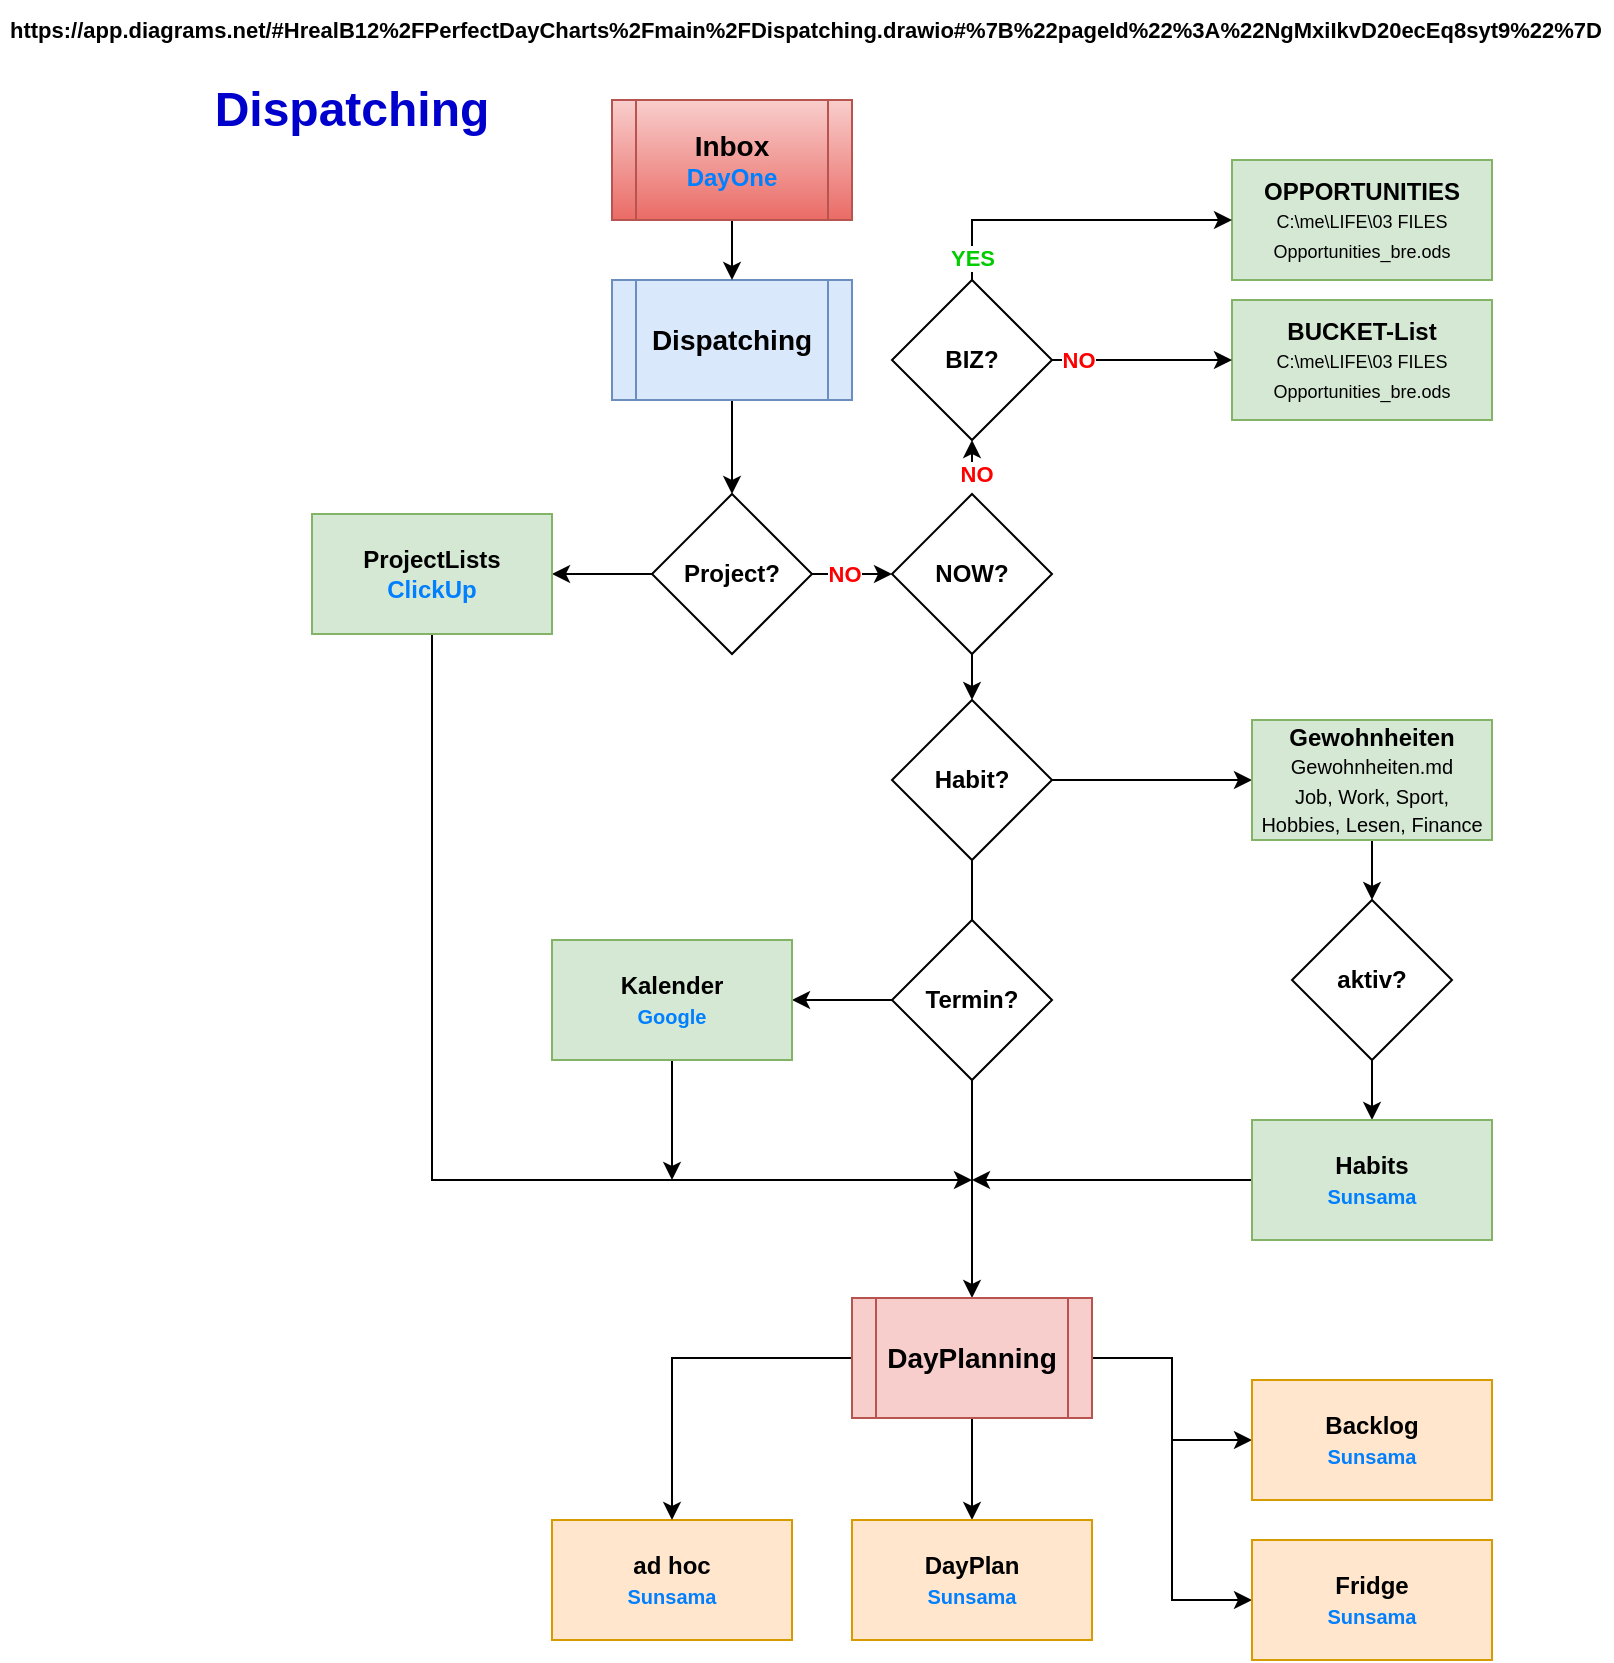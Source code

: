 <mxfile version="24.3.1" type="github">
  <diagram name="Seite-1" id="NgMxiIkvD20ecEq8syt9">
    <mxGraphModel dx="1728" dy="922" grid="1" gridSize="10" guides="1" tooltips="1" connect="1" arrows="1" fold="1" page="1" pageScale="1" pageWidth="827" pageHeight="1169" math="0" shadow="0">
      <root>
        <mxCell id="0" />
        <mxCell id="1" parent="0" />
        <mxCell id="g_iqwFAsCAj8EDdV9mHh-1" value="&lt;font color=&quot;#0000cc&quot; style=&quot;font-size: 24px;&quot;&gt;&lt;b&gt;Dispatching&lt;/b&gt;&lt;/font&gt;" style="text;html=1;align=center;verticalAlign=middle;whiteSpace=wrap;rounded=0;" parent="1" vertex="1">
          <mxGeometry x="110" y="30" width="160" height="50" as="geometry" />
        </mxCell>
        <mxCell id="g_iqwFAsCAj8EDdV9mHh-2" style="edgeStyle=orthogonalEdgeStyle;rounded=0;orthogonalLoop=1;jettySize=auto;html=1;entryX=0.5;entryY=0;entryDx=0;entryDy=0;" parent="1" source="g_iqwFAsCAj8EDdV9mHh-3" target="g_iqwFAsCAj8EDdV9mHh-6" edge="1">
          <mxGeometry relative="1" as="geometry" />
        </mxCell>
        <mxCell id="g_iqwFAsCAj8EDdV9mHh-3" value="&lt;font style=&quot;font-size: 14px;&quot;&gt;&lt;b&gt;Dispatching&lt;/b&gt;&lt;/font&gt;" style="shape=process;whiteSpace=wrap;html=1;backgroundOutline=1;fillColor=#dae8fc;strokeColor=#6c8ebf;" parent="1" vertex="1">
          <mxGeometry x="320" y="140" width="120" height="60" as="geometry" />
        </mxCell>
        <mxCell id="g_iqwFAsCAj8EDdV9mHh-4" style="edgeStyle=orthogonalEdgeStyle;rounded=0;orthogonalLoop=1;jettySize=auto;html=1;entryX=1;entryY=0.5;entryDx=0;entryDy=0;" parent="1" source="g_iqwFAsCAj8EDdV9mHh-6" target="g_iqwFAsCAj8EDdV9mHh-8" edge="1">
          <mxGeometry relative="1" as="geometry" />
        </mxCell>
        <mxCell id="g_iqwFAsCAj8EDdV9mHh-5" style="edgeStyle=orthogonalEdgeStyle;rounded=0;orthogonalLoop=1;jettySize=auto;html=1;entryX=0;entryY=0.5;entryDx=0;entryDy=0;" parent="1" source="g_iqwFAsCAj8EDdV9mHh-6" target="g_iqwFAsCAj8EDdV9mHh-13" edge="1">
          <mxGeometry relative="1" as="geometry" />
        </mxCell>
        <mxCell id="g_iqwFAsCAj8EDdV9mHh-6" value="&lt;b&gt;Project?&lt;/b&gt;" style="rhombus;whiteSpace=wrap;html=1;" parent="1" vertex="1">
          <mxGeometry x="340" y="247" width="80" height="80" as="geometry" />
        </mxCell>
        <mxCell id="g_iqwFAsCAj8EDdV9mHh-7" style="edgeStyle=orthogonalEdgeStyle;rounded=0;orthogonalLoop=1;jettySize=auto;html=1;exitX=0.5;exitY=1;exitDx=0;exitDy=0;" parent="1" source="g_iqwFAsCAj8EDdV9mHh-8" edge="1">
          <mxGeometry relative="1" as="geometry">
            <mxPoint x="210" y="390" as="sourcePoint" />
            <Array as="points">
              <mxPoint x="230" y="590" />
              <mxPoint x="500" y="590" />
            </Array>
            <mxPoint x="500" y="590" as="targetPoint" />
          </mxGeometry>
        </mxCell>
        <mxCell id="g_iqwFAsCAj8EDdV9mHh-8" value="&lt;b&gt;ProjectLists&lt;/b&gt;&lt;br&gt;&lt;b&gt;&lt;font color=&quot;#007fff&quot;&gt;ClickUp&lt;/font&gt;&lt;/b&gt;" style="rounded=0;whiteSpace=wrap;html=1;fillColor=#d5e8d4;strokeColor=#82b366;" parent="1" vertex="1">
          <mxGeometry x="170" y="257" width="120" height="60" as="geometry" />
        </mxCell>
        <mxCell id="g_iqwFAsCAj8EDdV9mHh-9" value="&lt;b&gt;OPPORTUNITIES&lt;/b&gt;&lt;br&gt;&lt;font style=&quot;font-size: 9px;&quot;&gt;C:\me\LIFE\03 FILES&lt;/font&gt;&lt;div&gt;&lt;font style=&quot;font-size: 9px;&quot;&gt;Opportunities_bre.ods&lt;/font&gt;&lt;br&gt;&lt;/div&gt;" style="rounded=0;whiteSpace=wrap;html=1;fillColor=#d5e8d4;strokeColor=#82b366;" parent="1" vertex="1">
          <mxGeometry x="630" y="80" width="130" height="60" as="geometry" />
        </mxCell>
        <mxCell id="g_iqwFAsCAj8EDdV9mHh-10" value="&lt;b&gt;BUCKET-List&lt;/b&gt;&lt;br&gt;&lt;font style=&quot;font-size: 9px;&quot;&gt;C:\me\LIFE\03 FILES&lt;/font&gt;&lt;div&gt;&lt;font style=&quot;font-size: 9px;&quot;&gt;Opportunities_bre.ods&lt;/font&gt;&lt;br&gt;&lt;/div&gt;" style="rounded=0;whiteSpace=wrap;html=1;fillColor=#d5e8d4;strokeColor=#82b366;" parent="1" vertex="1">
          <mxGeometry x="630" y="150" width="130" height="60" as="geometry" />
        </mxCell>
        <mxCell id="g_iqwFAsCAj8EDdV9mHh-11" style="edgeStyle=orthogonalEdgeStyle;rounded=0;orthogonalLoop=1;jettySize=auto;html=1;exitX=0.5;exitY=0;exitDx=0;exitDy=0;" parent="1" source="g_iqwFAsCAj8EDdV9mHh-13" target="g_iqwFAsCAj8EDdV9mHh-18" edge="1">
          <mxGeometry relative="1" as="geometry" />
        </mxCell>
        <mxCell id="g_iqwFAsCAj8EDdV9mHh-12" value="&lt;b&gt;&lt;font color=&quot;#ff0000&quot;&gt;NO&lt;/font&gt;&lt;/b&gt;&lt;div&gt;&lt;b&gt;&lt;font color=&quot;#ff0000&quot;&gt;&lt;br&gt;&lt;/font&gt;&lt;/b&gt;&lt;/div&gt;" style="edgeLabel;html=1;align=center;verticalAlign=middle;resizable=0;points=[];" parent="g_iqwFAsCAj8EDdV9mHh-11" vertex="1" connectable="0">
          <mxGeometry x="-0.894" y="-2" relative="1" as="geometry">
            <mxPoint as="offset" />
          </mxGeometry>
        </mxCell>
        <mxCell id="g_iqwFAsCAj8EDdV9mHh-13" value="&lt;b&gt;NOW?&lt;/b&gt;" style="rhombus;whiteSpace=wrap;html=1;" parent="1" vertex="1">
          <mxGeometry x="460" y="247" width="80" height="80" as="geometry" />
        </mxCell>
        <mxCell id="g_iqwFAsCAj8EDdV9mHh-14" style="edgeStyle=orthogonalEdgeStyle;rounded=0;orthogonalLoop=1;jettySize=auto;html=1;exitX=0.5;exitY=0;exitDx=0;exitDy=0;" parent="1" source="g_iqwFAsCAj8EDdV9mHh-18" target="g_iqwFAsCAj8EDdV9mHh-9" edge="1">
          <mxGeometry relative="1" as="geometry" />
        </mxCell>
        <mxCell id="g_iqwFAsCAj8EDdV9mHh-15" value="&lt;b&gt;&lt;font color=&quot;#00cc00&quot;&gt;YES&lt;/font&gt;&lt;/b&gt;" style="edgeLabel;html=1;align=center;verticalAlign=middle;resizable=0;points=[];" parent="g_iqwFAsCAj8EDdV9mHh-14" vertex="1" connectable="0">
          <mxGeometry x="-0.854" relative="1" as="geometry">
            <mxPoint as="offset" />
          </mxGeometry>
        </mxCell>
        <mxCell id="g_iqwFAsCAj8EDdV9mHh-16" style="edgeStyle=orthogonalEdgeStyle;rounded=0;orthogonalLoop=1;jettySize=auto;html=1;" parent="1" source="g_iqwFAsCAj8EDdV9mHh-18" target="g_iqwFAsCAj8EDdV9mHh-10" edge="1">
          <mxGeometry relative="1" as="geometry" />
        </mxCell>
        <mxCell id="g_iqwFAsCAj8EDdV9mHh-17" value="&lt;b&gt;&lt;font color=&quot;#ff0000&quot;&gt;NO&lt;/font&gt;&lt;/b&gt;" style="edgeLabel;html=1;align=center;verticalAlign=middle;resizable=0;points=[];" parent="g_iqwFAsCAj8EDdV9mHh-16" vertex="1" connectable="0">
          <mxGeometry x="-0.706" relative="1" as="geometry">
            <mxPoint as="offset" />
          </mxGeometry>
        </mxCell>
        <mxCell id="g_iqwFAsCAj8EDdV9mHh-18" value="&lt;b&gt;BIZ?&lt;/b&gt;" style="rhombus;whiteSpace=wrap;html=1;" parent="1" vertex="1">
          <mxGeometry x="460" y="140" width="80" height="80" as="geometry" />
        </mxCell>
        <mxCell id="g_iqwFAsCAj8EDdV9mHh-19" value="&lt;b&gt;&lt;font color=&quot;#ff0000&quot;&gt;NO&lt;/font&gt;&lt;/b&gt;" style="edgeLabel;html=1;align=center;verticalAlign=middle;resizable=0;points=[];" parent="1" vertex="1" connectable="0">
          <mxGeometry x="433.004" y="284" as="geometry">
            <mxPoint x="3" y="3" as="offset" />
          </mxGeometry>
        </mxCell>
        <mxCell id="g_iqwFAsCAj8EDdV9mHh-20" style="edgeStyle=orthogonalEdgeStyle;rounded=0;orthogonalLoop=1;jettySize=auto;html=1;" parent="1" source="g_iqwFAsCAj8EDdV9mHh-22" target="g_iqwFAsCAj8EDdV9mHh-25" edge="1">
          <mxGeometry relative="1" as="geometry" />
        </mxCell>
        <mxCell id="g_iqwFAsCAj8EDdV9mHh-21" style="edgeStyle=orthogonalEdgeStyle;rounded=0;orthogonalLoop=1;jettySize=auto;html=1;" parent="1" source="g_iqwFAsCAj8EDdV9mHh-22" target="g_iqwFAsCAj8EDdV9mHh-32" edge="1">
          <mxGeometry relative="1" as="geometry" />
        </mxCell>
        <mxCell id="g_iqwFAsCAj8EDdV9mHh-22" value="&lt;b&gt;Habit?&lt;/b&gt;" style="rhombus;whiteSpace=wrap;html=1;" parent="1" vertex="1">
          <mxGeometry x="460" y="350" width="80" height="80" as="geometry" />
        </mxCell>
        <mxCell id="g_iqwFAsCAj8EDdV9mHh-23" style="edgeStyle=orthogonalEdgeStyle;rounded=0;orthogonalLoop=1;jettySize=auto;html=1;entryX=0.5;entryY=0;entryDx=0;entryDy=0;" parent="1" source="g_iqwFAsCAj8EDdV9mHh-13" target="g_iqwFAsCAj8EDdV9mHh-22" edge="1">
          <mxGeometry relative="1" as="geometry" />
        </mxCell>
        <mxCell id="g_iqwFAsCAj8EDdV9mHh-24" style="edgeStyle=orthogonalEdgeStyle;rounded=0;orthogonalLoop=1;jettySize=auto;html=1;" parent="1" source="g_iqwFAsCAj8EDdV9mHh-25" target="g_iqwFAsCAj8EDdV9mHh-36" edge="1">
          <mxGeometry relative="1" as="geometry" />
        </mxCell>
        <mxCell id="g_iqwFAsCAj8EDdV9mHh-25" value="&lt;b&gt;Gewohnheiten&lt;/b&gt;&lt;br&gt;&lt;font size=&quot;1&quot;&gt;Gewohnheiten.md&lt;br&gt;Job, Work, Sport, Hobbies, Lesen, Finance&lt;/font&gt;" style="rounded=0;whiteSpace=wrap;html=1;fillColor=#d5e8d4;strokeColor=#82b366;" parent="1" vertex="1">
          <mxGeometry x="640" y="360" width="120" height="60" as="geometry" />
        </mxCell>
        <mxCell id="g_iqwFAsCAj8EDdV9mHh-26" style="edgeStyle=orthogonalEdgeStyle;rounded=0;orthogonalLoop=1;jettySize=auto;html=1;entryX=0.5;entryY=0;entryDx=0;entryDy=0;" parent="1" source="g_iqwFAsCAj8EDdV9mHh-27" target="g_iqwFAsCAj8EDdV9mHh-3" edge="1">
          <mxGeometry relative="1" as="geometry" />
        </mxCell>
        <mxCell id="g_iqwFAsCAj8EDdV9mHh-27" value="&lt;b&gt;&lt;font style=&quot;font-size: 14px;&quot;&gt;Inbox&lt;/font&gt;&lt;/b&gt;&lt;br&gt;&lt;b&gt;&lt;font color=&quot;#007fff&quot;&gt;DayOne&lt;/font&gt;&lt;/b&gt;" style="shape=process;whiteSpace=wrap;html=1;backgroundOutline=1;fillColor=#f8cecc;strokeColor=#b85450;gradientColor=#ea6b66;" parent="1" vertex="1">
          <mxGeometry x="320" y="50" width="120" height="60" as="geometry" />
        </mxCell>
        <mxCell id="g_iqwFAsCAj8EDdV9mHh-28" value="&lt;b&gt;ad hoc&lt;br&gt;&lt;/b&gt;&lt;div&gt;&lt;b style=&quot;color: rgb(0, 127, 255); font-size: x-small;&quot;&gt;Sunsama&lt;/b&gt;&lt;br&gt;&lt;/div&gt;" style="rounded=0;whiteSpace=wrap;html=1;fillColor=#ffe6cc;strokeColor=#d79b00;labelBackgroundColor=none;" parent="1" vertex="1">
          <mxGeometry x="290" y="760" width="120" height="60" as="geometry" />
        </mxCell>
        <mxCell id="g_iqwFAsCAj8EDdV9mHh-29" style="edgeStyle=orthogonalEdgeStyle;rounded=0;orthogonalLoop=1;jettySize=auto;html=1;" parent="1" source="g_iqwFAsCAj8EDdV9mHh-32" target="g_iqwFAsCAj8EDdV9mHh-28" edge="1">
          <mxGeometry relative="1" as="geometry" />
        </mxCell>
        <mxCell id="g_iqwFAsCAj8EDdV9mHh-30" style="edgeStyle=orthogonalEdgeStyle;rounded=0;orthogonalLoop=1;jettySize=auto;html=1;entryX=0;entryY=0.5;entryDx=0;entryDy=0;" parent="1" source="g_iqwFAsCAj8EDdV9mHh-32" target="g_iqwFAsCAj8EDdV9mHh-34" edge="1">
          <mxGeometry relative="1" as="geometry" />
        </mxCell>
        <mxCell id="g_iqwFAsCAj8EDdV9mHh-31" style="edgeStyle=orthogonalEdgeStyle;rounded=0;orthogonalLoop=1;jettySize=auto;html=1;entryX=0;entryY=0.5;entryDx=0;entryDy=0;" parent="1" source="g_iqwFAsCAj8EDdV9mHh-32" target="g_iqwFAsCAj8EDdV9mHh-33" edge="1">
          <mxGeometry relative="1" as="geometry" />
        </mxCell>
        <mxCell id="RHRPq2TZDHckrQktojYc-4" style="edgeStyle=orthogonalEdgeStyle;rounded=0;orthogonalLoop=1;jettySize=auto;html=1;" edge="1" parent="1" source="g_iqwFAsCAj8EDdV9mHh-32" target="RHRPq2TZDHckrQktojYc-3">
          <mxGeometry relative="1" as="geometry" />
        </mxCell>
        <mxCell id="g_iqwFAsCAj8EDdV9mHh-32" value="&lt;font style=&quot;font-size: 14px;&quot;&gt;&lt;b&gt;DayPlanning&lt;/b&gt;&lt;/font&gt;" style="shape=process;whiteSpace=wrap;html=1;backgroundOutline=1;fillColor=#f8cecc;strokeColor=#b85450;" parent="1" vertex="1">
          <mxGeometry x="440" y="649" width="120" height="60" as="geometry" />
        </mxCell>
        <mxCell id="g_iqwFAsCAj8EDdV9mHh-33" value="&lt;b&gt;Fridge&lt;/b&gt;&lt;br&gt;&lt;font color=&quot;#007fff&quot; size=&quot;1&quot;&gt;&lt;b&gt;Sunsama&lt;/b&gt;&lt;/font&gt;" style="rounded=0;whiteSpace=wrap;html=1;fillColor=#ffe6cc;strokeColor=#d79b00;labelBackgroundColor=none;" parent="1" vertex="1">
          <mxGeometry x="640" y="770" width="120" height="60" as="geometry" />
        </mxCell>
        <mxCell id="g_iqwFAsCAj8EDdV9mHh-34" value="&lt;b&gt;Backlog&lt;/b&gt;&lt;br&gt;&lt;font color=&quot;#007fff&quot; size=&quot;1&quot;&gt;&lt;b&gt;Sunsama&lt;/b&gt;&lt;/font&gt;" style="rounded=0;whiteSpace=wrap;html=1;fillColor=#ffe6cc;strokeColor=#d79b00;labelBackgroundColor=none;" parent="1" vertex="1">
          <mxGeometry x="640" y="690" width="120" height="60" as="geometry" />
        </mxCell>
        <mxCell id="g_iqwFAsCAj8EDdV9mHh-35" style="edgeStyle=orthogonalEdgeStyle;rounded=0;orthogonalLoop=1;jettySize=auto;html=1;" parent="1" source="g_iqwFAsCAj8EDdV9mHh-36" target="g_iqwFAsCAj8EDdV9mHh-38" edge="1">
          <mxGeometry relative="1" as="geometry" />
        </mxCell>
        <mxCell id="g_iqwFAsCAj8EDdV9mHh-36" value="&lt;b&gt;aktiv?&lt;/b&gt;" style="rhombus;whiteSpace=wrap;html=1;" parent="1" vertex="1">
          <mxGeometry x="660" y="450" width="80" height="80" as="geometry" />
        </mxCell>
        <mxCell id="g_iqwFAsCAj8EDdV9mHh-37" style="edgeStyle=orthogonalEdgeStyle;rounded=0;orthogonalLoop=1;jettySize=auto;html=1;" parent="1" source="g_iqwFAsCAj8EDdV9mHh-38" edge="1">
          <mxGeometry relative="1" as="geometry">
            <mxPoint x="500" y="590" as="targetPoint" />
          </mxGeometry>
        </mxCell>
        <mxCell id="g_iqwFAsCAj8EDdV9mHh-38" value="&lt;b&gt;Habits&lt;/b&gt;&lt;br&gt;&lt;font color=&quot;#007fff&quot; size=&quot;1&quot;&gt;&lt;b&gt;Sunsama&lt;/b&gt;&lt;/font&gt;" style="rounded=0;whiteSpace=wrap;html=1;fillColor=#d5e8d4;strokeColor=#82b366;" parent="1" vertex="1">
          <mxGeometry x="640" y="560" width="120" height="60" as="geometry" />
        </mxCell>
        <mxCell id="g_iqwFAsCAj8EDdV9mHh-39" style="edgeStyle=orthogonalEdgeStyle;rounded=0;orthogonalLoop=1;jettySize=auto;html=1;entryX=1;entryY=0.5;entryDx=0;entryDy=0;" parent="1" source="g_iqwFAsCAj8EDdV9mHh-40" target="g_iqwFAsCAj8EDdV9mHh-42" edge="1">
          <mxGeometry relative="1" as="geometry" />
        </mxCell>
        <mxCell id="g_iqwFAsCAj8EDdV9mHh-40" value="&lt;b&gt;Termin?&lt;/b&gt;" style="rhombus;whiteSpace=wrap;html=1;" parent="1" vertex="1">
          <mxGeometry x="460" y="460" width="80" height="80" as="geometry" />
        </mxCell>
        <mxCell id="RHRPq2TZDHckrQktojYc-2" style="edgeStyle=orthogonalEdgeStyle;rounded=0;orthogonalLoop=1;jettySize=auto;html=1;" edge="1" parent="1" source="g_iqwFAsCAj8EDdV9mHh-42">
          <mxGeometry relative="1" as="geometry">
            <mxPoint x="350" y="590" as="targetPoint" />
          </mxGeometry>
        </mxCell>
        <mxCell id="g_iqwFAsCAj8EDdV9mHh-42" value="&lt;b&gt;Kalender&lt;/b&gt;&lt;br&gt;&lt;font color=&quot;#007fff&quot; size=&quot;1&quot;&gt;&lt;b&gt;Google&lt;/b&gt;&lt;/font&gt;" style="rounded=0;whiteSpace=wrap;html=1;fillColor=#d5e8d4;strokeColor=#82b366;" parent="1" vertex="1">
          <mxGeometry x="290" y="470" width="120" height="60" as="geometry" />
        </mxCell>
        <mxCell id="RHRPq2TZDHckrQktojYc-1" value="https://app.diagrams.net/#HrealB12%2FPerfectDayCharts%2Fmain%2FDispatching.drawio#%7B%22pageId%22%3A%22NgMxiIkvD20ecEq8syt9%22%7D" style="text;html=1;align=center;verticalAlign=middle;whiteSpace=wrap;rounded=0;fontSize=11;fontStyle=1" vertex="1" parent="1">
          <mxGeometry x="14" width="806" height="30" as="geometry" />
        </mxCell>
        <mxCell id="RHRPq2TZDHckrQktojYc-3" value="&lt;b&gt;DayPlan&lt;/b&gt;&lt;br&gt;&lt;font color=&quot;#007fff&quot; size=&quot;1&quot;&gt;&lt;b&gt;Sunsama&lt;/b&gt;&lt;/font&gt;" style="rounded=0;whiteSpace=wrap;html=1;fillColor=#ffe6cc;strokeColor=#d79b00;labelBackgroundColor=none;" vertex="1" parent="1">
          <mxGeometry x="440" y="760" width="120" height="60" as="geometry" />
        </mxCell>
      </root>
    </mxGraphModel>
  </diagram>
</mxfile>
